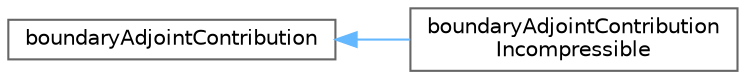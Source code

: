 digraph "Graphical Class Hierarchy"
{
 // LATEX_PDF_SIZE
  bgcolor="transparent";
  edge [fontname=Helvetica,fontsize=10,labelfontname=Helvetica,labelfontsize=10];
  node [fontname=Helvetica,fontsize=10,shape=box,height=0.2,width=0.4];
  rankdir="LR";
  Node0 [id="Node000000",label="boundaryAdjointContribution",height=0.2,width=0.4,color="grey40", fillcolor="white", style="filled",URL="$classFoam_1_1boundaryAdjointContribution.html",tooltip="Abstract base class for computing contributions of the objective functions to the adjoint boundary co..."];
  Node0 -> Node1 [id="edge4357_Node000000_Node000001",dir="back",color="steelblue1",style="solid",tooltip=" "];
  Node1 [id="Node000001",label="boundaryAdjointContribution\lIncompressible",height=0.2,width=0.4,color="grey40", fillcolor="white", style="filled",URL="$classFoam_1_1boundaryAdjointContributionIncompressible.html",tooltip="Contributions of objective function differentiation to adjoint boundary conditions for incompressible..."];
}
